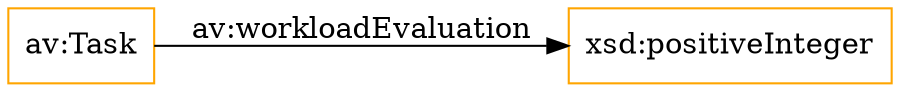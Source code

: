digraph ar2dtool_diagram { 
rankdir=LR;
size="1501"
node [shape = rectangle, color="orange"]; "av:Task" ; /*classes style*/
	"av:Task" -> "xsd:positiveInteger" [ label = "av:workloadEvaluation" ];

}

